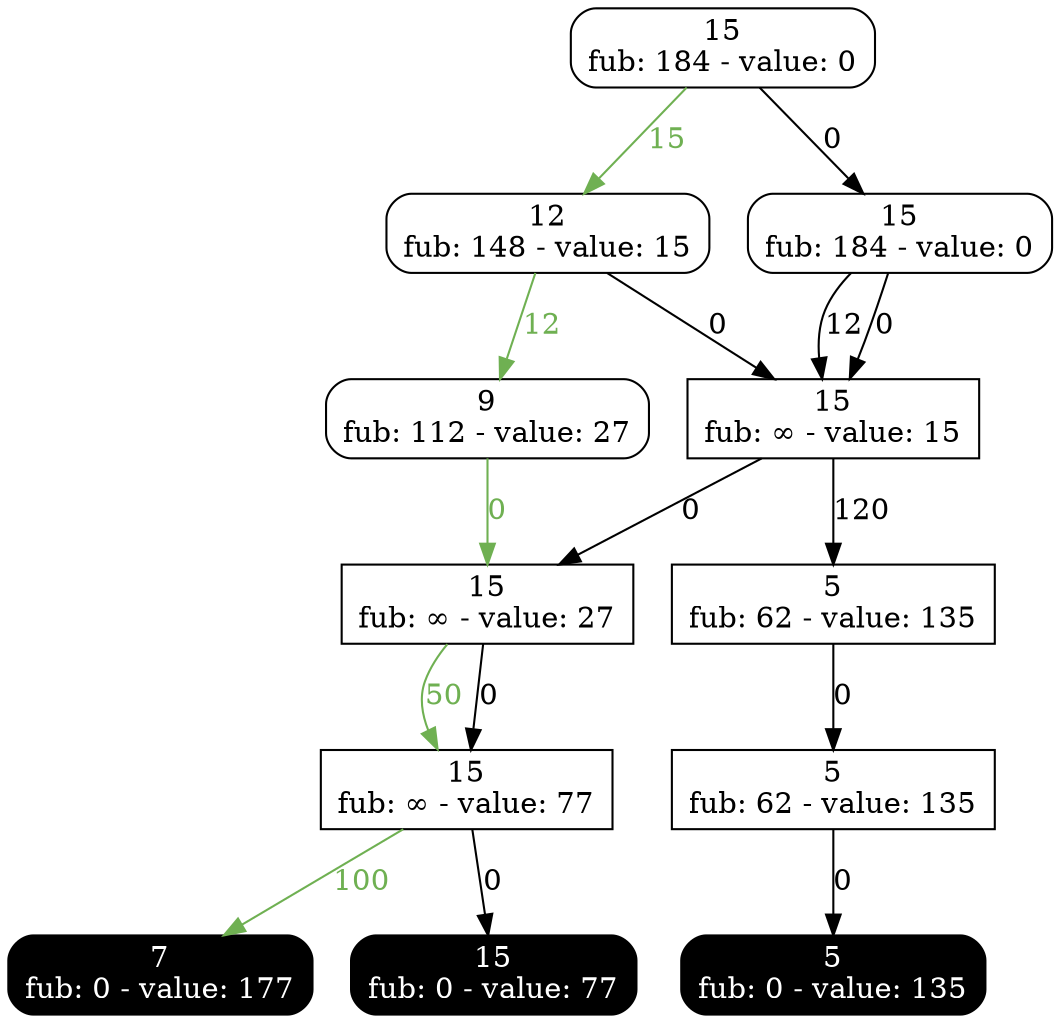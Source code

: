 digraph relaxed{
14 [label="15
fub: 184 - value: 0", style=rounded, shape=rectangle, tooltip="Exact node"];
15 [label="12
fub: 148 - value: 15", style=rounded, shape=rectangle, tooltip="Exact node"];
16 [label="15
fub: 184 - value: 0", style=rounded, shape=rectangle, tooltip="Exact node"];
17 [label="9
fub: 112 - value: 27", style=rounded, shape=rectangle, tooltip="Exact node"];
20 [label="15
fub: ∞ - value: 15", shape=box, tooltip="Relaxed node"];
22 [label="5
fub: 62 - value: 135", shape=box, tooltip="Relaxed node"];
24 [label="15
fub: ∞ - value: 27", shape=box, tooltip="Relaxed node"];
25 [label="5
fub: 62 - value: 135", shape=box, tooltip="Relaxed node"];
28 [label="15
fub: ∞ - value: 77", shape=box, tooltip="Relaxed node"];
29 [label="5
fub: 0 - value: 135", shape=box, tooltip="Relaxed node", style="filled, rounded", shape=rectangle, color=black, fontcolor=white, tooltip="Terminal node"];
30 [label="7
fub: 0 - value: 177", shape=box, tooltip="Relaxed node", style="filled, rounded", shape=rectangle, color=black, fontcolor=white, tooltip="Terminal node"];
31 [label="15
fub: 0 - value: 77", shape=box, tooltip="Relaxed node", style="filled, rounded", shape=rectangle, color=black, fontcolor=white, tooltip="Terminal node"];
15 -> 20 [label=0, tooltip="Decision: assign 0 to var 1"];
14 -> 15 [label=15, tooltip="Decision: assign 1 to var 0", color="#6fb052", fontcolor="#6fb052"];
16 -> 20 [label=12, tooltip="Decision: assign 1 to var 1"];
16 -> 20 [label=0, tooltip="Decision: assign 0 to var 1"];
20 -> 24 [label=0, tooltip="Decision: assign 0 to var 2"];
14 -> 16 [label=0, tooltip="Decision: assign 0 to var 0"];
20 -> 22 [label=120, tooltip="Decision: assign 1 to var 2"];
28 -> 31 [label=0, tooltip="Decision: assign 0 to var 4"];
24 -> 28 [label=50, tooltip="Decision: assign 1 to var 3", color="#6fb052", fontcolor="#6fb052"];
25 -> 29 [label=0, tooltip="Decision: assign 0 to var 4"];
24 -> 28 [label=0, tooltip="Decision: assign 0 to var 3"];
22 -> 25 [label=0, tooltip="Decision: assign 0 to var 3"];
28 -> 30 [label=100, tooltip="Decision: assign 1 to var 4", color="#6fb052", fontcolor="#6fb052"];
15 -> 17 [label=12, tooltip="Decision: assign 1 to var 1", color="#6fb052", fontcolor="#6fb052"];
17 -> 24 [label=0, tooltip="Decision: assign 0 to var 2", color="#6fb052", fontcolor="#6fb052"];
}